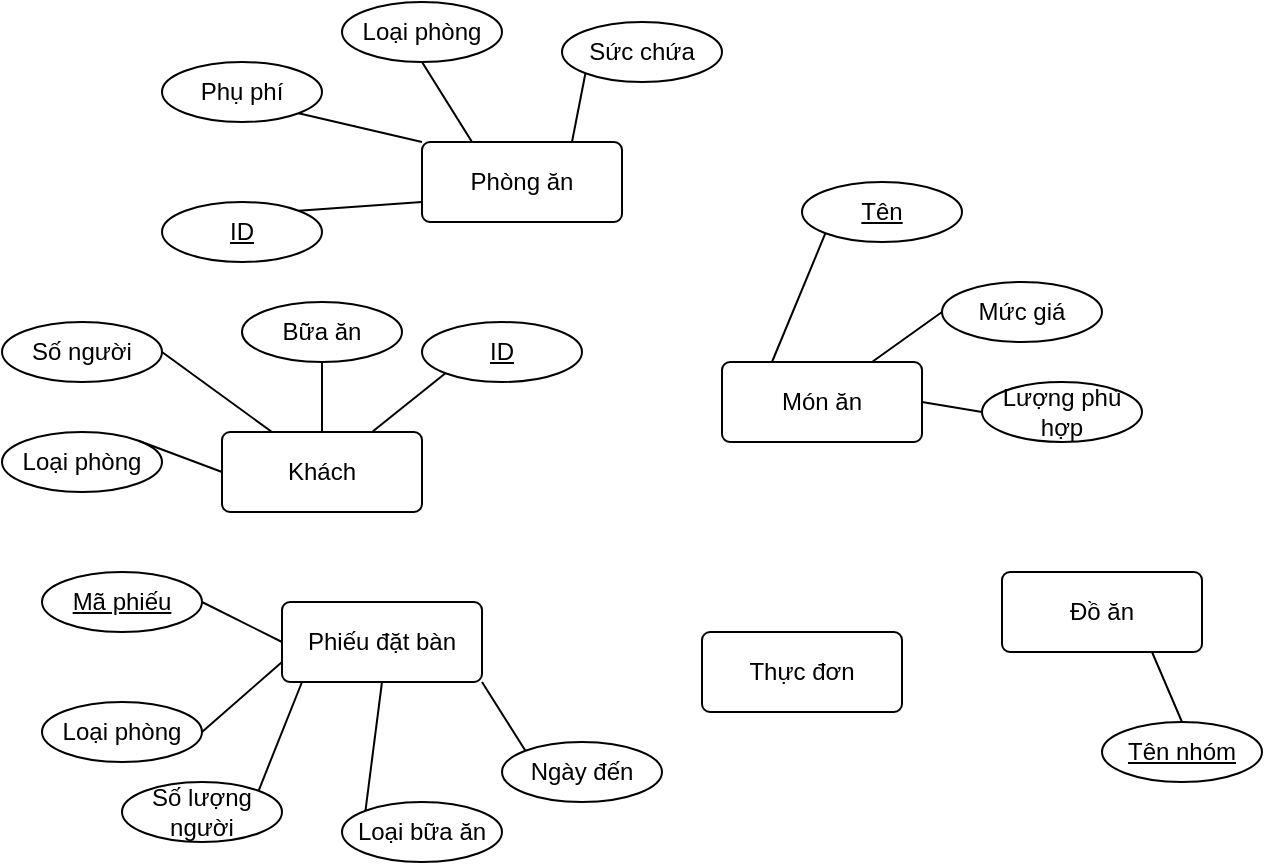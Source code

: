 <mxfile version="22.0.8" type="github">
  <diagram name="Trang-1" id="bAOrh9lmSpA5uver3cAr">
    <mxGraphModel dx="1100" dy="447" grid="1" gridSize="10" guides="1" tooltips="1" connect="1" arrows="1" fold="1" page="1" pageScale="1" pageWidth="827" pageHeight="1169" math="0" shadow="0">
      <root>
        <mxCell id="0" />
        <mxCell id="1" parent="0" />
        <mxCell id="cdPkFdv-VW-CyZ4n-FcL-1" value="Phòng ăn" style="rounded=1;arcSize=10;whiteSpace=wrap;html=1;align=center;" vertex="1" parent="1">
          <mxGeometry x="230" y="100" width="100" height="40" as="geometry" />
        </mxCell>
        <mxCell id="cdPkFdv-VW-CyZ4n-FcL-2" value="Khách" style="rounded=1;arcSize=10;whiteSpace=wrap;html=1;align=center;" vertex="1" parent="1">
          <mxGeometry x="130" y="245" width="100" height="40" as="geometry" />
        </mxCell>
        <mxCell id="cdPkFdv-VW-CyZ4n-FcL-3" value="Đồ ăn" style="rounded=1;arcSize=10;whiteSpace=wrap;html=1;align=center;" vertex="1" parent="1">
          <mxGeometry x="520" y="315" width="100" height="40" as="geometry" />
        </mxCell>
        <mxCell id="cdPkFdv-VW-CyZ4n-FcL-4" value="Món ăn" style="rounded=1;arcSize=10;whiteSpace=wrap;html=1;align=center;" vertex="1" parent="1">
          <mxGeometry x="380" y="210" width="100" height="40" as="geometry" />
        </mxCell>
        <mxCell id="cdPkFdv-VW-CyZ4n-FcL-6" value="Loại phòng" style="ellipse;whiteSpace=wrap;html=1;align=center;" vertex="1" parent="1">
          <mxGeometry x="190" y="30" width="80" height="30" as="geometry" />
        </mxCell>
        <mxCell id="cdPkFdv-VW-CyZ4n-FcL-7" value="Sức chứa" style="ellipse;whiteSpace=wrap;html=1;align=center;" vertex="1" parent="1">
          <mxGeometry x="300" y="40" width="80" height="30" as="geometry" />
        </mxCell>
        <mxCell id="cdPkFdv-VW-CyZ4n-FcL-8" value="Phụ phí" style="ellipse;whiteSpace=wrap;html=1;align=center;" vertex="1" parent="1">
          <mxGeometry x="100" y="60" width="80" height="30" as="geometry" />
        </mxCell>
        <mxCell id="cdPkFdv-VW-CyZ4n-FcL-10" value="ID" style="ellipse;whiteSpace=wrap;html=1;align=center;fontStyle=4;" vertex="1" parent="1">
          <mxGeometry x="100" y="130" width="80" height="30" as="geometry" />
        </mxCell>
        <mxCell id="cdPkFdv-VW-CyZ4n-FcL-11" value="" style="endArrow=none;html=1;rounded=0;exitX=1;exitY=1;exitDx=0;exitDy=0;entryX=0;entryY=0;entryDx=0;entryDy=0;" edge="1" parent="1" source="cdPkFdv-VW-CyZ4n-FcL-8" target="cdPkFdv-VW-CyZ4n-FcL-1">
          <mxGeometry relative="1" as="geometry">
            <mxPoint x="230" y="230" as="sourcePoint" />
            <mxPoint x="390" y="230" as="targetPoint" />
          </mxGeometry>
        </mxCell>
        <mxCell id="cdPkFdv-VW-CyZ4n-FcL-12" value="" style="endArrow=none;html=1;rounded=0;exitX=1;exitY=0;exitDx=0;exitDy=0;entryX=0;entryY=0.75;entryDx=0;entryDy=0;" edge="1" parent="1" source="cdPkFdv-VW-CyZ4n-FcL-10" target="cdPkFdv-VW-CyZ4n-FcL-1">
          <mxGeometry relative="1" as="geometry">
            <mxPoint x="210" y="91" as="sourcePoint" />
            <mxPoint x="240" y="110" as="targetPoint" />
          </mxGeometry>
        </mxCell>
        <mxCell id="cdPkFdv-VW-CyZ4n-FcL-13" value="" style="endArrow=none;html=1;rounded=0;exitX=0.5;exitY=1;exitDx=0;exitDy=0;entryX=0.25;entryY=0;entryDx=0;entryDy=0;" edge="1" parent="1" source="cdPkFdv-VW-CyZ4n-FcL-6" target="cdPkFdv-VW-CyZ4n-FcL-1">
          <mxGeometry relative="1" as="geometry">
            <mxPoint x="220" y="101" as="sourcePoint" />
            <mxPoint x="250" y="120" as="targetPoint" />
          </mxGeometry>
        </mxCell>
        <mxCell id="cdPkFdv-VW-CyZ4n-FcL-14" value="" style="endArrow=none;html=1;rounded=0;exitX=0;exitY=1;exitDx=0;exitDy=0;entryX=0.75;entryY=0;entryDx=0;entryDy=0;" edge="1" parent="1" source="cdPkFdv-VW-CyZ4n-FcL-7" target="cdPkFdv-VW-CyZ4n-FcL-1">
          <mxGeometry relative="1" as="geometry">
            <mxPoint x="250" y="70" as="sourcePoint" />
            <mxPoint x="265" y="110" as="targetPoint" />
          </mxGeometry>
        </mxCell>
        <mxCell id="cdPkFdv-VW-CyZ4n-FcL-15" value="Số người" style="ellipse;whiteSpace=wrap;html=1;align=center;" vertex="1" parent="1">
          <mxGeometry x="20" y="190" width="80" height="30" as="geometry" />
        </mxCell>
        <mxCell id="cdPkFdv-VW-CyZ4n-FcL-16" value="Loại phòng" style="ellipse;whiteSpace=wrap;html=1;align=center;" vertex="1" parent="1">
          <mxGeometry x="20" y="245" width="80" height="30" as="geometry" />
        </mxCell>
        <mxCell id="cdPkFdv-VW-CyZ4n-FcL-17" value="Bữa ăn" style="ellipse;whiteSpace=wrap;html=1;align=center;" vertex="1" parent="1">
          <mxGeometry x="140" y="180" width="80" height="30" as="geometry" />
        </mxCell>
        <mxCell id="cdPkFdv-VW-CyZ4n-FcL-18" value="" style="endArrow=none;html=1;rounded=0;exitX=0.5;exitY=1;exitDx=0;exitDy=0;entryX=0.5;entryY=0;entryDx=0;entryDy=0;" edge="1" parent="1" source="cdPkFdv-VW-CyZ4n-FcL-17" target="cdPkFdv-VW-CyZ4n-FcL-2">
          <mxGeometry relative="1" as="geometry">
            <mxPoint x="178" y="144" as="sourcePoint" />
            <mxPoint x="240" y="140" as="targetPoint" />
          </mxGeometry>
        </mxCell>
        <mxCell id="cdPkFdv-VW-CyZ4n-FcL-19" value="" style="endArrow=none;html=1;rounded=0;exitX=1;exitY=0.5;exitDx=0;exitDy=0;entryX=0.25;entryY=0;entryDx=0;entryDy=0;" edge="1" parent="1" source="cdPkFdv-VW-CyZ4n-FcL-15" target="cdPkFdv-VW-CyZ4n-FcL-2">
          <mxGeometry relative="1" as="geometry">
            <mxPoint x="190" y="220" as="sourcePoint" />
            <mxPoint x="200" y="250" as="targetPoint" />
          </mxGeometry>
        </mxCell>
        <mxCell id="cdPkFdv-VW-CyZ4n-FcL-20" value="" style="endArrow=none;html=1;rounded=0;exitX=1;exitY=0;exitDx=0;exitDy=0;entryX=0;entryY=0.5;entryDx=0;entryDy=0;entryPerimeter=0;" edge="1" parent="1" source="cdPkFdv-VW-CyZ4n-FcL-16" target="cdPkFdv-VW-CyZ4n-FcL-2">
          <mxGeometry relative="1" as="geometry">
            <mxPoint x="110" y="215" as="sourcePoint" />
            <mxPoint x="175" y="250" as="targetPoint" />
          </mxGeometry>
        </mxCell>
        <mxCell id="cdPkFdv-VW-CyZ4n-FcL-21" value="&lt;u&gt;ID&lt;/u&gt;" style="ellipse;whiteSpace=wrap;html=1;align=center;" vertex="1" parent="1">
          <mxGeometry x="230" y="190" width="80" height="30" as="geometry" />
        </mxCell>
        <mxCell id="cdPkFdv-VW-CyZ4n-FcL-22" value="" style="endArrow=none;html=1;rounded=0;exitX=0;exitY=1;exitDx=0;exitDy=0;entryX=0.75;entryY=0;entryDx=0;entryDy=0;" edge="1" parent="1" source="cdPkFdv-VW-CyZ4n-FcL-21" target="cdPkFdv-VW-CyZ4n-FcL-2">
          <mxGeometry relative="1" as="geometry">
            <mxPoint x="190" y="220" as="sourcePoint" />
            <mxPoint x="200" y="250" as="targetPoint" />
          </mxGeometry>
        </mxCell>
        <mxCell id="cdPkFdv-VW-CyZ4n-FcL-23" value="Phiếu đặt bàn" style="rounded=1;arcSize=10;whiteSpace=wrap;html=1;align=center;" vertex="1" parent="1">
          <mxGeometry x="160" y="330" width="100" height="40" as="geometry" />
        </mxCell>
        <mxCell id="cdPkFdv-VW-CyZ4n-FcL-24" value="&lt;u&gt;Mã phiếu&lt;/u&gt;" style="ellipse;whiteSpace=wrap;html=1;align=center;" vertex="1" parent="1">
          <mxGeometry x="40" y="315" width="80" height="30" as="geometry" />
        </mxCell>
        <mxCell id="cdPkFdv-VW-CyZ4n-FcL-25" value="Loại phòng" style="ellipse;whiteSpace=wrap;html=1;align=center;" vertex="1" parent="1">
          <mxGeometry x="40" y="380" width="80" height="30" as="geometry" />
        </mxCell>
        <mxCell id="cdPkFdv-VW-CyZ4n-FcL-26" value="Số lượng người" style="ellipse;whiteSpace=wrap;html=1;align=center;" vertex="1" parent="1">
          <mxGeometry x="80" y="420" width="80" height="30" as="geometry" />
        </mxCell>
        <mxCell id="cdPkFdv-VW-CyZ4n-FcL-27" value="Ngày đến" style="ellipse;whiteSpace=wrap;html=1;align=center;" vertex="1" parent="1">
          <mxGeometry x="270" y="400" width="80" height="30" as="geometry" />
        </mxCell>
        <mxCell id="cdPkFdv-VW-CyZ4n-FcL-28" value="Loại bữa ăn" style="ellipse;whiteSpace=wrap;html=1;align=center;" vertex="1" parent="1">
          <mxGeometry x="190" y="430" width="80" height="30" as="geometry" />
        </mxCell>
        <mxCell id="cdPkFdv-VW-CyZ4n-FcL-31" value="" style="endArrow=none;html=1;rounded=0;exitX=1;exitY=0.5;exitDx=0;exitDy=0;entryX=0;entryY=0.5;entryDx=0;entryDy=0;" edge="1" parent="1" source="cdPkFdv-VW-CyZ4n-FcL-24" target="cdPkFdv-VW-CyZ4n-FcL-23">
          <mxGeometry relative="1" as="geometry">
            <mxPoint x="110" y="215" as="sourcePoint" />
            <mxPoint x="165" y="255" as="targetPoint" />
          </mxGeometry>
        </mxCell>
        <mxCell id="cdPkFdv-VW-CyZ4n-FcL-32" value="" style="endArrow=none;html=1;rounded=0;exitX=1;exitY=0.5;exitDx=0;exitDy=0;entryX=0;entryY=0.75;entryDx=0;entryDy=0;" edge="1" parent="1" source="cdPkFdv-VW-CyZ4n-FcL-25" target="cdPkFdv-VW-CyZ4n-FcL-23">
          <mxGeometry relative="1" as="geometry">
            <mxPoint x="130" y="355" as="sourcePoint" />
            <mxPoint x="170" y="360" as="targetPoint" />
          </mxGeometry>
        </mxCell>
        <mxCell id="cdPkFdv-VW-CyZ4n-FcL-34" value="" style="endArrow=none;html=1;rounded=0;exitX=1;exitY=0;exitDx=0;exitDy=0;entryX=0.1;entryY=1;entryDx=0;entryDy=0;entryPerimeter=0;" edge="1" parent="1" source="cdPkFdv-VW-CyZ4n-FcL-26" target="cdPkFdv-VW-CyZ4n-FcL-23">
          <mxGeometry relative="1" as="geometry">
            <mxPoint x="140" y="365" as="sourcePoint" />
            <mxPoint x="180" y="370" as="targetPoint" />
          </mxGeometry>
        </mxCell>
        <mxCell id="cdPkFdv-VW-CyZ4n-FcL-35" value="" style="endArrow=none;html=1;rounded=0;exitX=0;exitY=0;exitDx=0;exitDy=0;entryX=0.5;entryY=1;entryDx=0;entryDy=0;" edge="1" parent="1" source="cdPkFdv-VW-CyZ4n-FcL-28" target="cdPkFdv-VW-CyZ4n-FcL-23">
          <mxGeometry relative="1" as="geometry">
            <mxPoint x="150" y="375" as="sourcePoint" />
            <mxPoint x="190" y="380" as="targetPoint" />
          </mxGeometry>
        </mxCell>
        <mxCell id="cdPkFdv-VW-CyZ4n-FcL-36" value="" style="endArrow=none;html=1;rounded=0;exitX=0;exitY=0;exitDx=0;exitDy=0;entryX=1;entryY=1;entryDx=0;entryDy=0;" edge="1" parent="1" source="cdPkFdv-VW-CyZ4n-FcL-27" target="cdPkFdv-VW-CyZ4n-FcL-23">
          <mxGeometry relative="1" as="geometry">
            <mxPoint x="212" y="444" as="sourcePoint" />
            <mxPoint x="220" y="380" as="targetPoint" />
          </mxGeometry>
        </mxCell>
        <mxCell id="cdPkFdv-VW-CyZ4n-FcL-38" value="&lt;u&gt;Tên nhóm&lt;/u&gt;" style="ellipse;whiteSpace=wrap;html=1;align=center;" vertex="1" parent="1">
          <mxGeometry x="570" y="390" width="80" height="30" as="geometry" />
        </mxCell>
        <mxCell id="cdPkFdv-VW-CyZ4n-FcL-40" value="" style="endArrow=none;html=1;rounded=0;exitX=0.5;exitY=0;exitDx=0;exitDy=0;entryX=0.75;entryY=1;entryDx=0;entryDy=0;" edge="1" parent="1" source="cdPkFdv-VW-CyZ4n-FcL-38" target="cdPkFdv-VW-CyZ4n-FcL-3">
          <mxGeometry relative="1" as="geometry">
            <mxPoint x="322" y="76" as="sourcePoint" />
            <mxPoint x="315" y="110" as="targetPoint" />
          </mxGeometry>
        </mxCell>
        <mxCell id="cdPkFdv-VW-CyZ4n-FcL-41" value="&lt;u&gt;Tên&lt;/u&gt;" style="ellipse;whiteSpace=wrap;html=1;align=center;" vertex="1" parent="1">
          <mxGeometry x="420" y="120" width="80" height="30" as="geometry" />
        </mxCell>
        <mxCell id="cdPkFdv-VW-CyZ4n-FcL-42" value="" style="endArrow=none;html=1;rounded=0;exitX=0;exitY=1;exitDx=0;exitDy=0;entryX=0.25;entryY=0;entryDx=0;entryDy=0;" edge="1" parent="1" source="cdPkFdv-VW-CyZ4n-FcL-41" target="cdPkFdv-VW-CyZ4n-FcL-4">
          <mxGeometry relative="1" as="geometry">
            <mxPoint x="322" y="76" as="sourcePoint" />
            <mxPoint x="315" y="110" as="targetPoint" />
          </mxGeometry>
        </mxCell>
        <mxCell id="cdPkFdv-VW-CyZ4n-FcL-43" value="Mức giá" style="ellipse;whiteSpace=wrap;html=1;align=center;" vertex="1" parent="1">
          <mxGeometry x="490" y="170" width="80" height="30" as="geometry" />
        </mxCell>
        <mxCell id="cdPkFdv-VW-CyZ4n-FcL-44" value="Lượng phù hợp" style="ellipse;whiteSpace=wrap;html=1;align=center;" vertex="1" parent="1">
          <mxGeometry x="510" y="220" width="80" height="30" as="geometry" />
        </mxCell>
        <mxCell id="cdPkFdv-VW-CyZ4n-FcL-45" value="" style="endArrow=none;html=1;rounded=0;exitX=0;exitY=0.5;exitDx=0;exitDy=0;entryX=0.75;entryY=0;entryDx=0;entryDy=0;" edge="1" parent="1" source="cdPkFdv-VW-CyZ4n-FcL-43" target="cdPkFdv-VW-CyZ4n-FcL-4">
          <mxGeometry relative="1" as="geometry">
            <mxPoint x="442" y="156" as="sourcePoint" />
            <mxPoint x="415" y="220" as="targetPoint" />
          </mxGeometry>
        </mxCell>
        <mxCell id="cdPkFdv-VW-CyZ4n-FcL-46" value="" style="endArrow=none;html=1;rounded=0;exitX=0;exitY=0.5;exitDx=0;exitDy=0;entryX=1;entryY=0.5;entryDx=0;entryDy=0;" edge="1" parent="1" source="cdPkFdv-VW-CyZ4n-FcL-44" target="cdPkFdv-VW-CyZ4n-FcL-4">
          <mxGeometry relative="1" as="geometry">
            <mxPoint x="500" y="195" as="sourcePoint" />
            <mxPoint x="465" y="220" as="targetPoint" />
          </mxGeometry>
        </mxCell>
        <mxCell id="cdPkFdv-VW-CyZ4n-FcL-47" value="Thực đơn" style="rounded=1;arcSize=10;whiteSpace=wrap;html=1;align=center;" vertex="1" parent="1">
          <mxGeometry x="370" y="345" width="100" height="40" as="geometry" />
        </mxCell>
      </root>
    </mxGraphModel>
  </diagram>
</mxfile>
